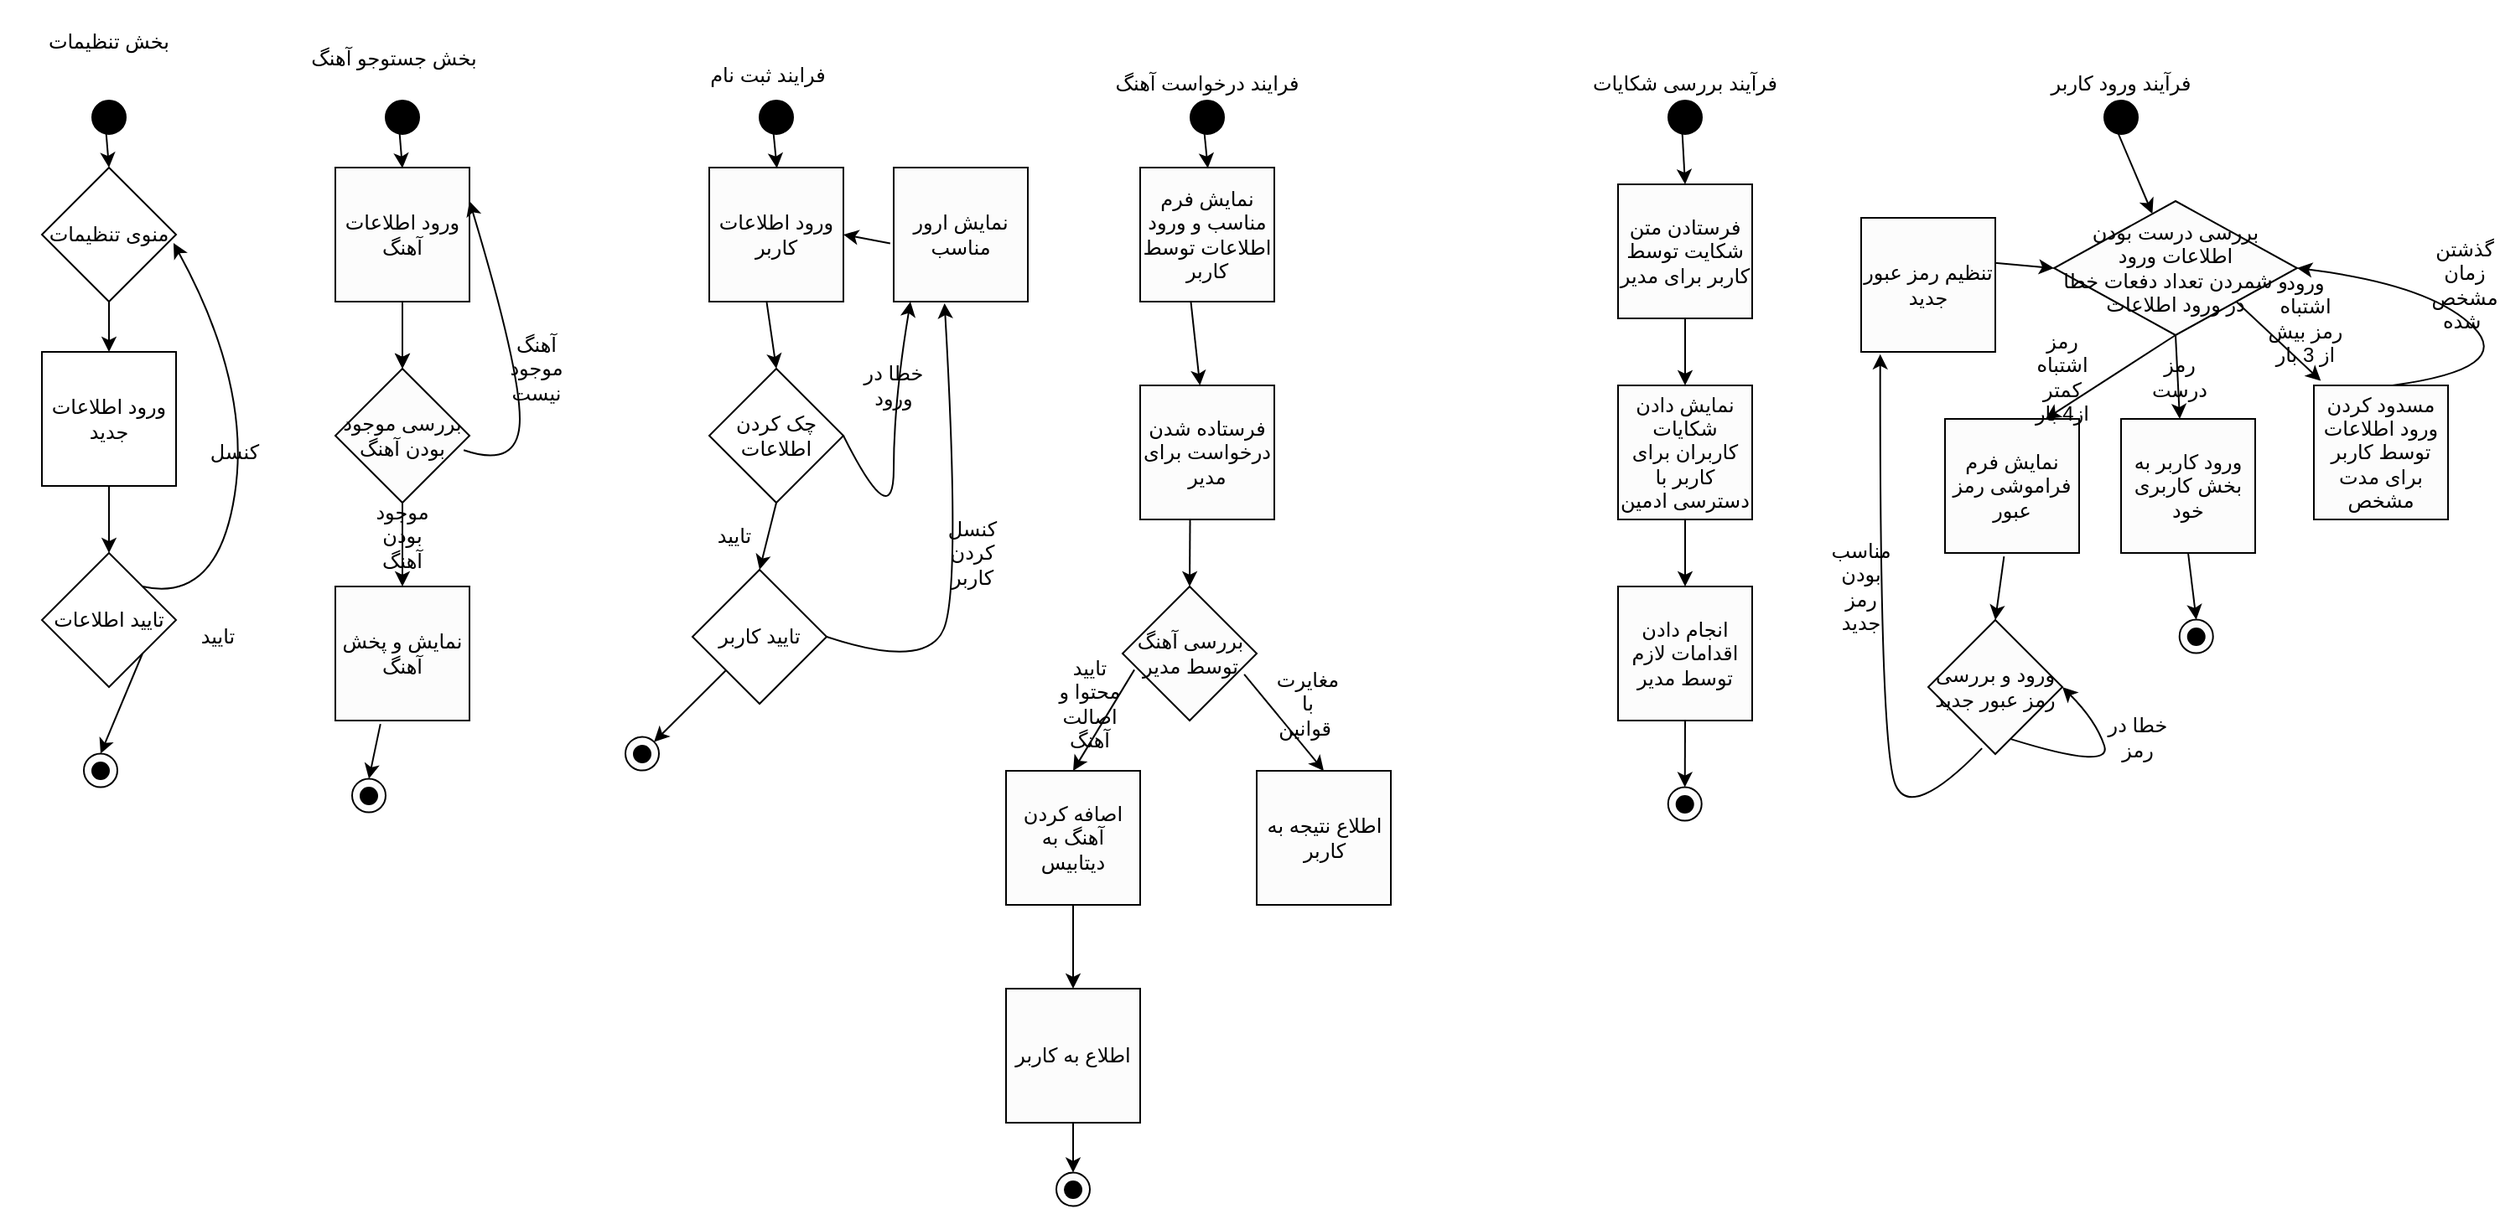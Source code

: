 <mxfile version="10.6.0" type="device"><diagram id="wj330i-gmVhi2rw0iV18" name="Page-1"><mxGraphModel dx="520" dy="510" grid="1" gridSize="10" guides="1" tooltips="1" connect="1" arrows="1" fold="1" page="1" pageScale="1" pageWidth="850" pageHeight="1100" math="0" shadow="0"><root><mxCell id="0"/><mxCell id="1" parent="0"/><mxCell id="ikKnFFOXiPqrzOEWw0h9-1" value="بخش تنظیمات&lt;br&gt;" style="text;html=1;strokeColor=none;fillColor=none;align=center;verticalAlign=middle;whiteSpace=wrap;rounded=0;" vertex="1" parent="1"><mxGeometry x="100" y="120" width="130" height="50" as="geometry"/></mxCell><mxCell id="ikKnFFOXiPqrzOEWw0h9-2" value="" style="ellipse;whiteSpace=wrap;html=1;fillColor=#000000;" vertex="1" parent="1"><mxGeometry x="155" y="180" width="20" height="20" as="geometry"/></mxCell><mxCell id="ikKnFFOXiPqrzOEWw0h9-3" value="" style="endArrow=classic;html=1;exitX=0.417;exitY=0.987;exitDx=0;exitDy=0;exitPerimeter=0;entryX=0.5;entryY=0;entryDx=0;entryDy=0;" edge="1" parent="1" source="ikKnFFOXiPqrzOEWw0h9-2" target="ikKnFFOXiPqrzOEWw0h9-4"><mxGeometry width="50" height="50" relative="1" as="geometry"><mxPoint x="150" y="330" as="sourcePoint"/><mxPoint x="160" y="290" as="targetPoint"/></mxGeometry></mxCell><mxCell id="ikKnFFOXiPqrzOEWw0h9-4" value="منوی تنظیمات" style="rhombus;whiteSpace=wrap;html=1;" vertex="1" parent="1"><mxGeometry x="125" y="220" width="80" height="80" as="geometry"/></mxCell><mxCell id="ikKnFFOXiPqrzOEWw0h9-6" value="" style="endArrow=classic;html=1;exitX=0.5;exitY=1;exitDx=0;exitDy=0;" edge="1" parent="1" source="ikKnFFOXiPqrzOEWw0h9-4"><mxGeometry width="50" height="50" relative="1" as="geometry"><mxPoint x="150" y="370" as="sourcePoint"/><mxPoint x="165" y="330" as="targetPoint"/></mxGeometry></mxCell><mxCell id="ikKnFFOXiPqrzOEWw0h9-7" value="ورود اطلاعات جدید" style="whiteSpace=wrap;html=1;aspect=fixed;fillColor=#FFFFFF;" vertex="1" parent="1"><mxGeometry x="125" y="330" width="80" height="80" as="geometry"/></mxCell><mxCell id="ikKnFFOXiPqrzOEWw0h9-8" value="" style="endArrow=classic;html=1;exitX=0.5;exitY=1;exitDx=0;exitDy=0;entryX=0.5;entryY=0;entryDx=0;entryDy=0;" edge="1" parent="1" source="ikKnFFOXiPqrzOEWw0h9-7" target="ikKnFFOXiPqrzOEWw0h9-9"><mxGeometry width="50" height="50" relative="1" as="geometry"><mxPoint x="220" y="400" as="sourcePoint"/><mxPoint x="165" y="430" as="targetPoint"/></mxGeometry></mxCell><mxCell id="ikKnFFOXiPqrzOEWw0h9-9" value="تایید اطلاعات" style="rhombus;whiteSpace=wrap;html=1;fillColor=#FFFFFF;" vertex="1" parent="1"><mxGeometry x="125" y="450" width="80" height="80" as="geometry"/></mxCell><mxCell id="ikKnFFOXiPqrzOEWw0h9-10" value="" style="endArrow=classic;html=1;exitX=1;exitY=1;exitDx=0;exitDy=0;entryX=0.5;entryY=0;entryDx=0;entryDy=0;" edge="1" parent="1" source="ikKnFFOXiPqrzOEWw0h9-9" target="ikKnFFOXiPqrzOEWw0h9-22"><mxGeometry width="50" height="50" relative="1" as="geometry"><mxPoint x="230" y="520" as="sourcePoint"/><mxPoint x="270" y="490" as="targetPoint"/></mxGeometry></mxCell><mxCell id="ikKnFFOXiPqrzOEWw0h9-12" value="" style="curved=1;endArrow=classic;html=1;exitX=1;exitY=0;exitDx=0;exitDy=0;entryX=0.981;entryY=0.563;entryDx=0;entryDy=0;entryPerimeter=0;" edge="1" parent="1" source="ikKnFFOXiPqrzOEWw0h9-9" target="ikKnFFOXiPqrzOEWw0h9-4"><mxGeometry width="50" height="50" relative="1" as="geometry"><mxPoint x="180" y="480" as="sourcePoint"/><mxPoint x="230" y="430" as="targetPoint"/><Array as="points"><mxPoint x="230" y="480"/><mxPoint x="250" y="350"/></Array></mxGeometry></mxCell><mxCell id="ikKnFFOXiPqrzOEWw0h9-18" value="کنسل" style="text;html=1;strokeColor=none;fillColor=none;align=center;verticalAlign=middle;whiteSpace=wrap;rounded=0;" vertex="1" parent="1"><mxGeometry x="220" y="380" width="40" height="20" as="geometry"/></mxCell><mxCell id="ikKnFFOXiPqrzOEWw0h9-19" value="تایید" style="text;html=1;strokeColor=none;fillColor=none;align=center;verticalAlign=middle;whiteSpace=wrap;rounded=0;" vertex="1" parent="1"><mxGeometry x="210" y="490" width="40" height="20" as="geometry"/></mxCell><mxCell id="ikKnFFOXiPqrzOEWw0h9-22" value="" style="ellipse;whiteSpace=wrap;html=1;fillColor=#FCFCFC;" vertex="1" parent="1"><mxGeometry x="150" y="569.776" width="20" height="20" as="geometry"/></mxCell><mxCell id="ikKnFFOXiPqrzOEWw0h9-23" value="" style="ellipse;whiteSpace=wrap;html=1;fillColor=#000000;" vertex="1" parent="1"><mxGeometry x="155" y="575" width="10" height="10" as="geometry"/></mxCell><mxCell id="ikKnFFOXiPqrzOEWw0h9-26" value="بخش جستوجو آهنگ&lt;br&gt;" style="text;html=1;strokeColor=none;fillColor=none;align=center;verticalAlign=middle;whiteSpace=wrap;rounded=0;" vertex="1" parent="1"><mxGeometry x="270" y="130" width="130" height="50" as="geometry"/></mxCell><mxCell id="ikKnFFOXiPqrzOEWw0h9-30" value="" style="ellipse;whiteSpace=wrap;html=1;fillColor=#000000;" vertex="1" parent="1"><mxGeometry x="330" y="180" width="20" height="20" as="geometry"/></mxCell><mxCell id="ikKnFFOXiPqrzOEWw0h9-31" value="" style="endArrow=classic;html=1;exitX=0.417;exitY=0.987;exitDx=0;exitDy=0;exitPerimeter=0;entryX=0.5;entryY=0;entryDx=0;entryDy=0;" edge="1" parent="1" source="ikKnFFOXiPqrzOEWw0h9-30"><mxGeometry width="50" height="50" relative="1" as="geometry"><mxPoint x="325" y="330" as="sourcePoint"/><mxPoint x="340" y="220.345" as="targetPoint"/></mxGeometry></mxCell><mxCell id="ikKnFFOXiPqrzOEWw0h9-33" value="فرایند ثبت نام&lt;br&gt;" style="text;html=1;strokeColor=none;fillColor=none;align=center;verticalAlign=middle;whiteSpace=wrap;rounded=0;" vertex="1" parent="1"><mxGeometry x="493" y="140" width="130" height="50" as="geometry"/></mxCell><mxCell id="ikKnFFOXiPqrzOEWw0h9-34" value="" style="ellipse;whiteSpace=wrap;html=1;fillColor=#000000;" vertex="1" parent="1"><mxGeometry x="553" y="180" width="20" height="20" as="geometry"/></mxCell><mxCell id="ikKnFFOXiPqrzOEWw0h9-35" value="" style="endArrow=classic;html=1;exitX=0.417;exitY=0.987;exitDx=0;exitDy=0;exitPerimeter=0;entryX=0.5;entryY=0;entryDx=0;entryDy=0;" edge="1" parent="1" source="ikKnFFOXiPqrzOEWw0h9-34"><mxGeometry width="50" height="50" relative="1" as="geometry"><mxPoint x="548" y="330" as="sourcePoint"/><mxPoint x="563.345" y="220.345" as="targetPoint"/></mxGeometry></mxCell><mxCell id="ikKnFFOXiPqrzOEWw0h9-37" value="ورود اطلاعات کاربر" style="whiteSpace=wrap;html=1;aspect=fixed;fillColor=#FCFCFC;" vertex="1" parent="1"><mxGeometry x="523" y="220" width="80" height="80" as="geometry"/></mxCell><mxCell id="ikKnFFOXiPqrzOEWw0h9-39" value="چک کردن اطلاعات" style="rhombus;whiteSpace=wrap;html=1;" vertex="1" parent="1"><mxGeometry x="523" y="340" width="80" height="80" as="geometry"/></mxCell><mxCell id="ikKnFFOXiPqrzOEWw0h9-40" value="" style="endArrow=classic;html=1;exitX=0.427;exitY=0.996;exitDx=0;exitDy=0;exitPerimeter=0;entryX=0.5;entryY=0;entryDx=0;entryDy=0;" edge="1" parent="1" source="ikKnFFOXiPqrzOEWw0h9-37" target="ikKnFFOXiPqrzOEWw0h9-39"><mxGeometry width="50" height="50" relative="1" as="geometry"><mxPoint x="553" y="350" as="sourcePoint"/><mxPoint x="603" y="300" as="targetPoint"/></mxGeometry></mxCell><mxCell id="ikKnFFOXiPqrzOEWw0h9-41" value="" style="curved=1;endArrow=classic;html=1;exitX=1;exitY=0.5;exitDx=0;exitDy=0;entryX=0.125;entryY=1;entryDx=0;entryDy=0;entryPerimeter=0;" edge="1" parent="1" source="ikKnFFOXiPqrzOEWw0h9-39" target="ikKnFFOXiPqrzOEWw0h9-48"><mxGeometry width="50" height="50" relative="1" as="geometry"><mxPoint x="583" y="440" as="sourcePoint"/><mxPoint x="643" y="290" as="targetPoint"/><Array as="points"><mxPoint x="633" y="440"/><mxPoint x="633" y="360"/></Array></mxGeometry></mxCell><mxCell id="ikKnFFOXiPqrzOEWw0h9-42" value="" style="endArrow=classic;html=1;exitX=0.5;exitY=1;exitDx=0;exitDy=0;" edge="1" parent="1" source="ikKnFFOXiPqrzOEWw0h9-39"><mxGeometry width="50" height="50" relative="1" as="geometry"><mxPoint x="533" y="490" as="sourcePoint"/><mxPoint x="553" y="460" as="targetPoint"/></mxGeometry></mxCell><mxCell id="ikKnFFOXiPqrzOEWw0h9-44" value="تایید کاربر" style="rhombus;whiteSpace=wrap;html=1;" vertex="1" parent="1"><mxGeometry x="513" y="460" width="80" height="80" as="geometry"/></mxCell><mxCell id="ikKnFFOXiPqrzOEWw0h9-45" value="" style="endArrow=classic;html=1;exitX=0;exitY=1;exitDx=0;exitDy=0;entryX=1;entryY=0;entryDx=0;entryDy=0;" edge="1" parent="1" source="ikKnFFOXiPqrzOEWw0h9-44" target="ikKnFFOXiPqrzOEWw0h9-50"><mxGeometry width="50" height="50" relative="1" as="geometry"><mxPoint x="533" y="560" as="sourcePoint"/><mxPoint x="493" y="560" as="targetPoint"/></mxGeometry></mxCell><mxCell id="ikKnFFOXiPqrzOEWw0h9-46" value="" style="curved=1;endArrow=classic;html=1;exitX=1;exitY=0.5;exitDx=0;exitDy=0;entryX=0.379;entryY=1.013;entryDx=0;entryDy=0;entryPerimeter=0;" edge="1" parent="1" source="ikKnFFOXiPqrzOEWw0h9-44" target="ikKnFFOXiPqrzOEWw0h9-48"><mxGeometry width="50" height="50" relative="1" as="geometry"><mxPoint x="603" y="520" as="sourcePoint"/><mxPoint x="653" y="300" as="targetPoint"/><Array as="points"><mxPoint x="653" y="520"/><mxPoint x="673" y="470"/></Array></mxGeometry></mxCell><mxCell id="ikKnFFOXiPqrzOEWw0h9-48" value="نمایش ارور مناسب" style="whiteSpace=wrap;html=1;aspect=fixed;fillColor=#FCFCFC;" vertex="1" parent="1"><mxGeometry x="633" y="220" width="80" height="80" as="geometry"/></mxCell><mxCell id="ikKnFFOXiPqrzOEWw0h9-49" value="" style="endArrow=classic;html=1;exitX=-0.026;exitY=0.565;exitDx=0;exitDy=0;exitPerimeter=0;entryX=1;entryY=0.5;entryDx=0;entryDy=0;" edge="1" parent="1" source="ikKnFFOXiPqrzOEWw0h9-48" target="ikKnFFOXiPqrzOEWw0h9-37"><mxGeometry width="50" height="50" relative="1" as="geometry"><mxPoint x="603" y="290" as="sourcePoint"/><mxPoint x="653" y="240" as="targetPoint"/></mxGeometry></mxCell><mxCell id="ikKnFFOXiPqrzOEWw0h9-50" value="" style="ellipse;whiteSpace=wrap;html=1;fillColor=#FCFCFC;" vertex="1" parent="1"><mxGeometry x="473" y="559.776" width="20" height="20" as="geometry"/></mxCell><mxCell id="ikKnFFOXiPqrzOEWw0h9-51" value="" style="ellipse;whiteSpace=wrap;html=1;fillColor=#000000;" vertex="1" parent="1"><mxGeometry x="478" y="565" width="10" height="10" as="geometry"/></mxCell><mxCell id="ikKnFFOXiPqrzOEWw0h9-55" value="" style="edgeStyle=orthogonalEdgeStyle;rounded=0;orthogonalLoop=1;jettySize=auto;html=1;" edge="1" parent="1" source="ikKnFFOXiPqrzOEWw0h9-52" target="ikKnFFOXiPqrzOEWw0h9-54"><mxGeometry relative="1" as="geometry"/></mxCell><mxCell id="ikKnFFOXiPqrzOEWw0h9-52" value="ورود اطلاعات آهنگ" style="whiteSpace=wrap;html=1;aspect=fixed;fillColor=#FCFCFC;" vertex="1" parent="1"><mxGeometry x="300" y="220" width="80" height="80" as="geometry"/></mxCell><mxCell id="ikKnFFOXiPqrzOEWw0h9-53" value="" style="endArrow=classic;html=1;exitX=0.5;exitY=1;exitDx=0;exitDy=0;" edge="1" parent="1" source="ikKnFFOXiPqrzOEWw0h9-52"><mxGeometry width="50" height="50" relative="1" as="geometry"><mxPoint x="330" y="360" as="sourcePoint"/><mxPoint x="340" y="340" as="targetPoint"/></mxGeometry></mxCell><mxCell id="ikKnFFOXiPqrzOEWw0h9-54" value="بررسی موجود بودن آهنگ&lt;br&gt;" style="rhombus;whiteSpace=wrap;html=1;fillColor=#FCFCFC;" vertex="1" parent="1"><mxGeometry x="300" y="340" width="80" height="80" as="geometry"/></mxCell><mxCell id="ikKnFFOXiPqrzOEWw0h9-56" value="" style="edgeStyle=orthogonalEdgeStyle;rounded=0;orthogonalLoop=1;jettySize=auto;html=1;exitX=0.5;exitY=1;exitDx=0;exitDy=0;" edge="1" parent="1" source="ikKnFFOXiPqrzOEWw0h9-54"><mxGeometry relative="1" as="geometry"><mxPoint x="340" y="440" as="sourcePoint"/><mxPoint x="340" y="470" as="targetPoint"/></mxGeometry></mxCell><mxCell id="ikKnFFOXiPqrzOEWw0h9-57" value="" style="curved=1;endArrow=classic;html=1;exitX=0.957;exitY=0.608;exitDx=0;exitDy=0;exitPerimeter=0;entryX=1;entryY=0.25;entryDx=0;entryDy=0;" edge="1" parent="1" source="ikKnFFOXiPqrzOEWw0h9-54" target="ikKnFFOXiPqrzOEWw0h9-52"><mxGeometry width="50" height="50" relative="1" as="geometry"><mxPoint x="360" y="400" as="sourcePoint"/><mxPoint x="410" y="350" as="targetPoint"/><Array as="points"><mxPoint x="410" y="400"/><mxPoint x="410" y="340"/></Array></mxGeometry></mxCell><mxCell id="ikKnFFOXiPqrzOEWw0h9-58" value="نمایش و پخش آهنگ" style="whiteSpace=wrap;html=1;aspect=fixed;fillColor=#FCFCFC;" vertex="1" parent="1"><mxGeometry x="300" y="470" width="80" height="80" as="geometry"/></mxCell><mxCell id="ikKnFFOXiPqrzOEWw0h9-59" value="" style="ellipse;whiteSpace=wrap;html=1;fillColor=#FCFCFC;" vertex="1" parent="1"><mxGeometry x="310" y="584.776" width="20" height="20" as="geometry"/></mxCell><mxCell id="ikKnFFOXiPqrzOEWw0h9-60" value="" style="ellipse;whiteSpace=wrap;html=1;fillColor=#000000;" vertex="1" parent="1"><mxGeometry x="315" y="590" width="10" height="10" as="geometry"/></mxCell><mxCell id="ikKnFFOXiPqrzOEWw0h9-61" value="" style="endArrow=classic;html=1;exitX=0.336;exitY=1.026;exitDx=0;exitDy=0;exitPerimeter=0;entryX=0.5;entryY=0;entryDx=0;entryDy=0;" edge="1" parent="1" source="ikKnFFOXiPqrzOEWw0h9-58" target="ikKnFFOXiPqrzOEWw0h9-59"><mxGeometry width="50" height="50" relative="1" as="geometry"><mxPoint x="300" y="590" as="sourcePoint"/><mxPoint x="350" y="540" as="targetPoint"/></mxGeometry></mxCell><mxCell id="ikKnFFOXiPqrzOEWw0h9-62" value="" style="ellipse;whiteSpace=wrap;html=1;fillColor=#000000;" vertex="1" parent="1"><mxGeometry x="810" y="180" width="20" height="20" as="geometry"/></mxCell><mxCell id="ikKnFFOXiPqrzOEWw0h9-63" value="" style="endArrow=classic;html=1;exitX=0.417;exitY=0.987;exitDx=0;exitDy=0;exitPerimeter=0;entryX=0.5;entryY=0;entryDx=0;entryDy=0;" edge="1" parent="1" source="ikKnFFOXiPqrzOEWw0h9-62"><mxGeometry width="50" height="50" relative="1" as="geometry"><mxPoint x="805" y="330" as="sourcePoint"/><mxPoint x="820.345" y="220.345" as="targetPoint"/></mxGeometry></mxCell><mxCell id="ikKnFFOXiPqrzOEWw0h9-64" value="نمایش فرم مناسب و ورود اطلاعات توسط کاربر" style="whiteSpace=wrap;html=1;aspect=fixed;fillColor=#FCFCFC;" vertex="1" parent="1"><mxGeometry x="780" y="220" width="80" height="80" as="geometry"/></mxCell><mxCell id="ikKnFFOXiPqrzOEWw0h9-65" value="فرایند درخواست آهنگ&lt;br&gt;" style="text;html=1;strokeColor=none;fillColor=none;align=center;verticalAlign=middle;whiteSpace=wrap;rounded=0;" vertex="1" parent="1"><mxGeometry x="755" y="145" width="130" height="50" as="geometry"/></mxCell><mxCell id="ikKnFFOXiPqrzOEWw0h9-66" value="" style="endArrow=classic;html=1;exitX=0.427;exitY=0.996;exitDx=0;exitDy=0;exitPerimeter=0;" edge="1" parent="1" target="ikKnFFOXiPqrzOEWw0h9-68"><mxGeometry width="50" height="50" relative="1" as="geometry"><mxPoint x="810.241" y="300.155" as="sourcePoint"/><mxPoint x="800" y="347" as="targetPoint"/></mxGeometry></mxCell><mxCell id="ikKnFFOXiPqrzOEWw0h9-68" value="فرستاده شدن درخواست برای مدیر" style="whiteSpace=wrap;html=1;aspect=fixed;fillColor=#FCFCFC;" vertex="1" parent="1"><mxGeometry x="780" y="350" width="80" height="80" as="geometry"/></mxCell><mxCell id="ikKnFFOXiPqrzOEWw0h9-70" value="" style="endArrow=classic;html=1;exitX=0.5;exitY=1;exitDx=0;exitDy=0;entryX=0.5;entryY=0;entryDx=0;entryDy=0;" edge="1" parent="1" target="ikKnFFOXiPqrzOEWw0h9-71"><mxGeometry width="50" height="50" relative="1" as="geometry"><mxPoint x="809.759" y="429.845" as="sourcePoint"/><mxPoint x="810" y="469" as="targetPoint"/></mxGeometry></mxCell><mxCell id="ikKnFFOXiPqrzOEWw0h9-71" value="بررسی آهنگ توسط مدیر" style="rhombus;whiteSpace=wrap;html=1;fillColor=#FCFCFC;" vertex="1" parent="1"><mxGeometry x="769.5" y="470" width="80" height="80" as="geometry"/></mxCell><mxCell id="ikKnFFOXiPqrzOEWw0h9-74" value="اصافه کردن آهنگ به دیتابیس" style="whiteSpace=wrap;html=1;aspect=fixed;fillColor=#FCFCFC;" vertex="1" parent="1"><mxGeometry x="700" y="580" width="80" height="80" as="geometry"/></mxCell><mxCell id="ikKnFFOXiPqrzOEWw0h9-75" value="اطلاع نتیجه به کاربر" style="whiteSpace=wrap;html=1;aspect=fixed;fillColor=#FCFCFC;" vertex="1" parent="1"><mxGeometry x="849.5" y="580" width="80" height="80" as="geometry"/></mxCell><mxCell id="ikKnFFOXiPqrzOEWw0h9-76" value="" style="endArrow=classic;html=1;exitX=0.088;exitY=0.621;exitDx=0;exitDy=0;exitPerimeter=0;entryX=0.5;entryY=0;entryDx=0;entryDy=0;" edge="1" parent="1" source="ikKnFFOXiPqrzOEWw0h9-71" target="ikKnFFOXiPqrzOEWw0h9-74"><mxGeometry width="50" height="50" relative="1" as="geometry"><mxPoint x="710" y="550" as="sourcePoint"/><mxPoint x="750" y="520" as="targetPoint"/></mxGeometry></mxCell><mxCell id="ikKnFFOXiPqrzOEWw0h9-77" value="" style="endArrow=classic;html=1;exitX=0.907;exitY=0.655;exitDx=0;exitDy=0;exitPerimeter=0;entryX=0.5;entryY=0;entryDx=0;entryDy=0;" edge="1" parent="1" source="ikKnFFOXiPqrzOEWw0h9-71" target="ikKnFFOXiPqrzOEWw0h9-75"><mxGeometry width="50" height="50" relative="1" as="geometry"><mxPoint x="860" y="560" as="sourcePoint"/><mxPoint x="910" y="510" as="targetPoint"/></mxGeometry></mxCell><mxCell id="ikKnFFOXiPqrzOEWw0h9-78" value="" style="endArrow=classic;html=1;exitX=0.5;exitY=1;exitDx=0;exitDy=0;" edge="1" parent="1" source="ikKnFFOXiPqrzOEWw0h9-74"><mxGeometry width="50" height="50" relative="1" as="geometry"><mxPoint x="730" y="720" as="sourcePoint"/><mxPoint x="740" y="710" as="targetPoint"/></mxGeometry></mxCell><mxCell id="ikKnFFOXiPqrzOEWw0h9-79" value="اطلاع به کاربر" style="whiteSpace=wrap;html=1;aspect=fixed;fillColor=#FCFCFC;" vertex="1" parent="1"><mxGeometry x="700" y="710" width="80" height="80" as="geometry"/></mxCell><mxCell id="ikKnFFOXiPqrzOEWw0h9-80" value="" style="ellipse;whiteSpace=wrap;html=1;fillColor=#FCFCFC;" vertex="1" parent="1"><mxGeometry x="730" y="819.776" width="20" height="20" as="geometry"/></mxCell><mxCell id="ikKnFFOXiPqrzOEWw0h9-81" value="" style="ellipse;whiteSpace=wrap;html=1;fillColor=#000000;" vertex="1" parent="1"><mxGeometry x="735" y="825" width="10" height="10" as="geometry"/></mxCell><mxCell id="ikKnFFOXiPqrzOEWw0h9-82" value="" style="endArrow=classic;html=1;exitX=0.5;exitY=1;exitDx=0;exitDy=0;entryX=0.5;entryY=0;entryDx=0;entryDy=0;" edge="1" parent="1" source="ikKnFFOXiPqrzOEWw0h9-79" target="ikKnFFOXiPqrzOEWw0h9-80"><mxGeometry width="50" height="50" relative="1" as="geometry"><mxPoint x="740" y="830" as="sourcePoint"/><mxPoint x="790" y="780" as="targetPoint"/></mxGeometry></mxCell><mxCell id="ikKnFFOXiPqrzOEWw0h9-83" value="تایید" style="text;html=1;strokeColor=none;fillColor=none;align=center;verticalAlign=middle;whiteSpace=wrap;rounded=0;" vertex="1" parent="1"><mxGeometry x="518" y="430" width="40" height="20" as="geometry"/></mxCell><mxCell id="ikKnFFOXiPqrzOEWw0h9-84" value="خطا در ورود" style="text;html=1;strokeColor=none;fillColor=none;align=center;verticalAlign=middle;whiteSpace=wrap;rounded=0;" vertex="1" parent="1"><mxGeometry x="613" y="340" width="40" height="20" as="geometry"/></mxCell><mxCell id="ikKnFFOXiPqrzOEWw0h9-85" value="کنسل کردن کاربر" style="text;html=1;strokeColor=none;fillColor=none;align=center;verticalAlign=middle;whiteSpace=wrap;rounded=0;" vertex="1" parent="1"><mxGeometry x="660" y="440" width="40" height="20" as="geometry"/></mxCell><mxCell id="ikKnFFOXiPqrzOEWw0h9-86" value="مغایرت با قوانین&amp;nbsp;" style="text;html=1;strokeColor=none;fillColor=none;align=center;verticalAlign=middle;whiteSpace=wrap;rounded=0;" vertex="1" parent="1"><mxGeometry x="860" y="530" width="40" height="20" as="geometry"/></mxCell><mxCell id="ikKnFFOXiPqrzOEWw0h9-87" value="تایید محتوا و اصالت آهنگ" style="text;html=1;strokeColor=none;fillColor=none;align=center;verticalAlign=middle;whiteSpace=wrap;rounded=0;" vertex="1" parent="1"><mxGeometry x="730" y="530" width="40" height="20" as="geometry"/></mxCell><mxCell id="ikKnFFOXiPqrzOEWw0h9-88" value="آهنگ موجود نیست" style="text;html=1;strokeColor=none;fillColor=none;align=center;verticalAlign=middle;whiteSpace=wrap;rounded=0;" vertex="1" parent="1"><mxGeometry x="400" y="330" width="40" height="20" as="geometry"/></mxCell><mxCell id="ikKnFFOXiPqrzOEWw0h9-91" value="موجود بودن آهنگ" style="text;html=1;strokeColor=none;fillColor=none;align=center;verticalAlign=middle;whiteSpace=wrap;rounded=0;" vertex="1" parent="1"><mxGeometry x="320" y="430" width="40" height="20" as="geometry"/></mxCell><mxCell id="ikKnFFOXiPqrzOEWw0h9-92" value="" style="ellipse;whiteSpace=wrap;html=1;fillColor=#000000;" vertex="1" parent="1"><mxGeometry x="1095" y="180" width="20" height="20" as="geometry"/></mxCell><mxCell id="ikKnFFOXiPqrzOEWw0h9-93" value="" style="endArrow=classic;html=1;exitX=0.417;exitY=0.987;exitDx=0;exitDy=0;exitPerimeter=0;entryX=0.5;entryY=0;entryDx=0;entryDy=0;" edge="1" parent="1" source="ikKnFFOXiPqrzOEWw0h9-92" target="ikKnFFOXiPqrzOEWw0h9-95"><mxGeometry width="50" height="50" relative="1" as="geometry"><mxPoint x="1090" y="330" as="sourcePoint"/><mxPoint x="1105.345" y="220.345" as="targetPoint"/></mxGeometry></mxCell><mxCell id="ikKnFFOXiPqrzOEWw0h9-94" value="فرآیند بررسی شکایات&lt;br&gt;" style="text;html=1;strokeColor=none;fillColor=none;align=center;verticalAlign=middle;whiteSpace=wrap;rounded=0;" vertex="1" parent="1"><mxGeometry x="1040" y="145" width="130" height="50" as="geometry"/></mxCell><mxCell id="ikKnFFOXiPqrzOEWw0h9-95" value="فرستادن متن شکایت توسط کاربر برای مدیر" style="whiteSpace=wrap;html=1;aspect=fixed;fillColor=#FCFCFC;" vertex="1" parent="1"><mxGeometry x="1065" y="230" width="80" height="80" as="geometry"/></mxCell><mxCell id="ikKnFFOXiPqrzOEWw0h9-96" value="" style="endArrow=classic;html=1;exitX=0.5;exitY=1;exitDx=0;exitDy=0;entryX=0.5;entryY=0;entryDx=0;entryDy=0;" edge="1" parent="1" source="ikKnFFOXiPqrzOEWw0h9-95" target="ikKnFFOXiPqrzOEWw0h9-97"><mxGeometry width="50" height="50" relative="1" as="geometry"><mxPoint x="1130.241" y="325.155" as="sourcePoint"/><mxPoint x="1105" y="350" as="targetPoint"/></mxGeometry></mxCell><mxCell id="ikKnFFOXiPqrzOEWw0h9-97" value="نمایش دادن شکایات کاربران برای کاربر با دسترسی ادمین" style="whiteSpace=wrap;html=1;aspect=fixed;fillColor=#FCFCFC;" vertex="1" parent="1"><mxGeometry x="1065" y="350" width="80" height="80" as="geometry"/></mxCell><mxCell id="ikKnFFOXiPqrzOEWw0h9-98" value="انجام دادن اقدامات لازم توسط مدیر" style="whiteSpace=wrap;html=1;aspect=fixed;fillColor=#FCFCFC;" vertex="1" parent="1"><mxGeometry x="1065" y="470" width="80" height="80" as="geometry"/></mxCell><mxCell id="ikKnFFOXiPqrzOEWw0h9-99" value="" style="endArrow=classic;html=1;exitX=0.5;exitY=1;exitDx=0;exitDy=0;entryX=0.5;entryY=0;entryDx=0;entryDy=0;" edge="1" parent="1" source="ikKnFFOXiPqrzOEWw0h9-97" target="ikKnFFOXiPqrzOEWw0h9-98"><mxGeometry width="50" height="50" relative="1" as="geometry"><mxPoint x="1080" y="490" as="sourcePoint"/><mxPoint x="1130" y="440" as="targetPoint"/></mxGeometry></mxCell><mxCell id="ikKnFFOXiPqrzOEWw0h9-100" value="" style="ellipse;whiteSpace=wrap;html=1;fillColor=#FCFCFC;" vertex="1" parent="1"><mxGeometry x="1094.862" y="589.776" width="20" height="20" as="geometry"/></mxCell><mxCell id="ikKnFFOXiPqrzOEWw0h9-101" value="" style="ellipse;whiteSpace=wrap;html=1;fillColor=#000000;" vertex="1" parent="1"><mxGeometry x="1099.862" y="595" width="10" height="10" as="geometry"/></mxCell><mxCell id="ikKnFFOXiPqrzOEWw0h9-102" value="" style="endArrow=classic;html=1;exitX=0.5;exitY=1;exitDx=0;exitDy=0;entryX=0.5;entryY=0;entryDx=0;entryDy=0;" edge="1" parent="1" source="ikKnFFOXiPqrzOEWw0h9-98" target="ikKnFFOXiPqrzOEWw0h9-100"><mxGeometry width="50" height="50" relative="1" as="geometry"><mxPoint x="1080" y="620" as="sourcePoint"/><mxPoint x="1130" y="570" as="targetPoint"/></mxGeometry></mxCell><mxCell id="ikKnFFOXiPqrzOEWw0h9-103" value="" style="ellipse;whiteSpace=wrap;html=1;fillColor=#000000;" vertex="1" parent="1"><mxGeometry x="1355" y="180" width="20" height="20" as="geometry"/></mxCell><mxCell id="ikKnFFOXiPqrzOEWw0h9-104" value="" style="endArrow=classic;html=1;exitX=0.417;exitY=0.987;exitDx=0;exitDy=0;exitPerimeter=0;" edge="1" parent="1" source="ikKnFFOXiPqrzOEWw0h9-103" target="ikKnFFOXiPqrzOEWw0h9-107"><mxGeometry width="50" height="50" relative="1" as="geometry"><mxPoint x="1350" y="330" as="sourcePoint"/><mxPoint x="1364.828" y="230" as="targetPoint"/></mxGeometry></mxCell><mxCell id="ikKnFFOXiPqrzOEWw0h9-105" value="فرآیند ورود کاربر&lt;br&gt;" style="text;html=1;strokeColor=none;fillColor=none;align=center;verticalAlign=middle;whiteSpace=wrap;rounded=0;" vertex="1" parent="1"><mxGeometry x="1300" y="145" width="130" height="50" as="geometry"/></mxCell><mxCell id="ikKnFFOXiPqrzOEWw0h9-107" value="بررسی درست بودن اطلاعات ورود&lt;br&gt;و شمردن تعداد دفعات خطا در ورود اطلاعات&lt;br&gt;" style="rhombus;whiteSpace=wrap;html=1;fillColor=#FCFCFC;direction=west;" vertex="1" parent="1"><mxGeometry x="1325" y="240" width="145" height="80" as="geometry"/></mxCell><mxCell id="ikKnFFOXiPqrzOEWw0h9-108" value="" style="endArrow=classic;html=1;exitX=0.5;exitY=0;exitDx=0;exitDy=0;" edge="1" parent="1" source="ikKnFFOXiPqrzOEWw0h9-107"><mxGeometry width="50" height="50" relative="1" as="geometry"><mxPoint x="1340" y="390" as="sourcePoint"/><mxPoint x="1400" y="370" as="targetPoint"/></mxGeometry></mxCell><mxCell id="ikKnFFOXiPqrzOEWw0h9-110" value="ورود کاربر به بخش کاربری خود" style="whiteSpace=wrap;html=1;aspect=fixed;fillColor=#FCFCFC;" vertex="1" parent="1"><mxGeometry x="1365" y="370" width="80" height="80" as="geometry"/></mxCell><mxCell id="ikKnFFOXiPqrzOEWw0h9-111" value="" style="endArrow=classic;html=1;exitX=0.5;exitY=0;exitDx=0;exitDy=0;" edge="1" parent="1" source="ikKnFFOXiPqrzOEWw0h9-107"><mxGeometry width="50" height="50" relative="1" as="geometry"><mxPoint x="1300" y="380" as="sourcePoint"/><mxPoint x="1320" y="370" as="targetPoint"/></mxGeometry></mxCell><mxCell id="ikKnFFOXiPqrzOEWw0h9-112" value="نمایش فرم فراموشی رمز عبور" style="whiteSpace=wrap;html=1;aspect=fixed;fillColor=#FCFCFC;" vertex="1" parent="1"><mxGeometry x="1260" y="370" width="80" height="80" as="geometry"/></mxCell><mxCell id="ikKnFFOXiPqrzOEWw0h9-113" value="" style="endArrow=classic;html=1;exitX=0.44;exitY=1.026;exitDx=0;exitDy=0;exitPerimeter=0;entryX=0.5;entryY=0;entryDx=0;entryDy=0;" edge="1" parent="1" source="ikKnFFOXiPqrzOEWw0h9-112" target="ikKnFFOXiPqrzOEWw0h9-114"><mxGeometry width="50" height="50" relative="1" as="geometry"><mxPoint x="1310" y="530" as="sourcePoint"/><mxPoint x="1295" y="490" as="targetPoint"/></mxGeometry></mxCell><mxCell id="ikKnFFOXiPqrzOEWw0h9-114" value="ورود و بررسی رمز عبور جدید" style="rhombus;whiteSpace=wrap;html=1;fillColor=#FCFCFC;" vertex="1" parent="1"><mxGeometry x="1250" y="490" width="80" height="80" as="geometry"/></mxCell><mxCell id="ikKnFFOXiPqrzOEWw0h9-116" value="تنظیم رمز عبور جدید" style="whiteSpace=wrap;html=1;aspect=fixed;fillColor=#FCFCFC;" vertex="1" parent="1"><mxGeometry x="1210" y="250" width="80" height="80" as="geometry"/></mxCell><mxCell id="ikKnFFOXiPqrzOEWw0h9-117" value="" style="curved=1;endArrow=classic;html=1;exitX=0.616;exitY=0.888;exitDx=0;exitDy=0;exitPerimeter=0;entryX=1;entryY=0.5;entryDx=0;entryDy=0;" edge="1" parent="1" source="ikKnFFOXiPqrzOEWw0h9-114" target="ikKnFFOXiPqrzOEWw0h9-114"><mxGeometry width="50" height="50" relative="1" as="geometry"><mxPoint x="1300" y="610" as="sourcePoint"/><mxPoint x="1350" y="560" as="targetPoint"/><Array as="points"><mxPoint x="1360" y="580"/><mxPoint x="1350" y="550"/></Array></mxGeometry></mxCell><mxCell id="ikKnFFOXiPqrzOEWw0h9-118" value="" style="curved=1;endArrow=classic;html=1;exitX=0.401;exitY=0.957;exitDx=0;exitDy=0;exitPerimeter=0;entryX=0.142;entryY=1.017;entryDx=0;entryDy=0;entryPerimeter=0;" edge="1" parent="1" source="ikKnFFOXiPqrzOEWw0h9-114" target="ikKnFFOXiPqrzOEWw0h9-116"><mxGeometry width="50" height="50" relative="1" as="geometry"><mxPoint x="1280" y="630" as="sourcePoint"/><mxPoint x="1330" y="580" as="targetPoint"/><Array as="points"><mxPoint x="1240" y="610"/><mxPoint x="1221" y="567"/></Array></mxGeometry></mxCell><mxCell id="ikKnFFOXiPqrzOEWw0h9-119" value="" style="endArrow=classic;html=1;exitX=0.996;exitY=0.336;exitDx=0;exitDy=0;exitPerimeter=0;entryX=1;entryY=0.5;entryDx=0;entryDy=0;" edge="1" parent="1" source="ikKnFFOXiPqrzOEWw0h9-116" target="ikKnFFOXiPqrzOEWw0h9-107"><mxGeometry width="50" height="50" relative="1" as="geometry"><mxPoint x="1270" y="270" as="sourcePoint"/><mxPoint x="1320" y="220" as="targetPoint"/></mxGeometry></mxCell><mxCell id="ikKnFFOXiPqrzOEWw0h9-120" value="" style="ellipse;whiteSpace=wrap;html=1;fillColor=#FCFCFC;" vertex="1" parent="1"><mxGeometry x="1399.862" y="489.776" width="20" height="20" as="geometry"/></mxCell><mxCell id="ikKnFFOXiPqrzOEWw0h9-121" value="" style="ellipse;whiteSpace=wrap;html=1;fillColor=#000000;" vertex="1" parent="1"><mxGeometry x="1404.862" y="495" width="10" height="10" as="geometry"/></mxCell><mxCell id="ikKnFFOXiPqrzOEWw0h9-122" value="" style="endArrow=classic;html=1;exitX=0.5;exitY=1;exitDx=0;exitDy=0;entryX=0.5;entryY=0;entryDx=0;entryDy=0;" edge="1" parent="1" source="ikKnFFOXiPqrzOEWw0h9-110" target="ikKnFFOXiPqrzOEWw0h9-120"><mxGeometry width="50" height="50" relative="1" as="geometry"><mxPoint x="1114.828" y="560" as="sourcePoint"/><mxPoint x="1114.828" y="600" as="targetPoint"/></mxGeometry></mxCell><mxCell id="ikKnFFOXiPqrzOEWw0h9-123" value="خطا در رمز" style="text;html=1;strokeColor=none;fillColor=none;align=center;verticalAlign=middle;whiteSpace=wrap;rounded=0;" vertex="1" parent="1"><mxGeometry x="1355" y="550" width="40" height="20" as="geometry"/></mxCell><mxCell id="ikKnFFOXiPqrzOEWw0h9-124" value="مناسب بودن رمز جدید" style="text;html=1;strokeColor=none;fillColor=none;align=center;verticalAlign=middle;whiteSpace=wrap;rounded=0;" vertex="1" parent="1"><mxGeometry x="1190" y="460" width="40" height="20" as="geometry"/></mxCell><mxCell id="ikKnFFOXiPqrzOEWw0h9-125" value="رمز اشتباه کمتر از4 بار" style="text;html=1;strokeColor=none;fillColor=none;align=center;verticalAlign=middle;whiteSpace=wrap;rounded=0;" vertex="1" parent="1"><mxGeometry x="1310" y="335" width="40" height="20" as="geometry"/></mxCell><mxCell id="ikKnFFOXiPqrzOEWw0h9-126" value="رمز درست" style="text;html=1;strokeColor=none;fillColor=none;align=center;verticalAlign=middle;whiteSpace=wrap;rounded=0;" vertex="1" parent="1"><mxGeometry x="1380" y="335" width="40" height="20" as="geometry"/></mxCell><mxCell id="ikKnFFOXiPqrzOEWw0h9-129" value="" style="endArrow=classic;html=1;exitX=0;exitY=0;exitDx=0;exitDy=0;entryX=0.052;entryY=-0.034;entryDx=0;entryDy=0;entryPerimeter=0;" edge="1" parent="1" source="ikKnFFOXiPqrzOEWw0h9-107" target="ikKnFFOXiPqrzOEWw0h9-130"><mxGeometry width="50" height="50" relative="1" as="geometry"><mxPoint x="1470" y="390" as="sourcePoint"/><mxPoint x="1470" y="340" as="targetPoint"/></mxGeometry></mxCell><mxCell id="ikKnFFOXiPqrzOEWw0h9-130" value="مسدود کردن ورود اطلاعات توسط کاربر برای مدت مشخص" style="whiteSpace=wrap;html=1;aspect=fixed;fillColor=#FCFCFC;" vertex="1" parent="1"><mxGeometry x="1480" y="350" width="80" height="80" as="geometry"/></mxCell><mxCell id="ikKnFFOXiPqrzOEWw0h9-132" value="" style="curved=1;endArrow=classic;html=1;exitX=0.586;exitY=0;exitDx=0;exitDy=0;exitPerimeter=0;entryX=0;entryY=0.5;entryDx=0;entryDy=0;" edge="1" parent="1" source="ikKnFFOXiPqrzOEWw0h9-130" target="ikKnFFOXiPqrzOEWw0h9-107"><mxGeometry width="50" height="50" relative="1" as="geometry"><mxPoint x="1550" y="340" as="sourcePoint"/><mxPoint x="1600" y="290" as="targetPoint"/><Array as="points"><mxPoint x="1600" y="340"/><mxPoint x="1550" y="290"/></Array></mxGeometry></mxCell><mxCell id="ikKnFFOXiPqrzOEWw0h9-133" value="گذشتن زمان مشخص شده&amp;nbsp;" style="text;html=1;strokeColor=none;fillColor=none;align=center;verticalAlign=middle;whiteSpace=wrap;rounded=0;" vertex="1" parent="1"><mxGeometry x="1550" y="280" width="40" height="20" as="geometry"/></mxCell><mxCell id="ikKnFFOXiPqrzOEWw0h9-134" value="ورود اشتباه رمز بیش از 3 بار" style="text;html=1;strokeColor=none;fillColor=none;align=center;verticalAlign=middle;whiteSpace=wrap;rounded=0;" vertex="1" parent="1"><mxGeometry x="1450" y="300" width="50" height="20" as="geometry"/></mxCell></root></mxGraphModel></diagram></mxfile>